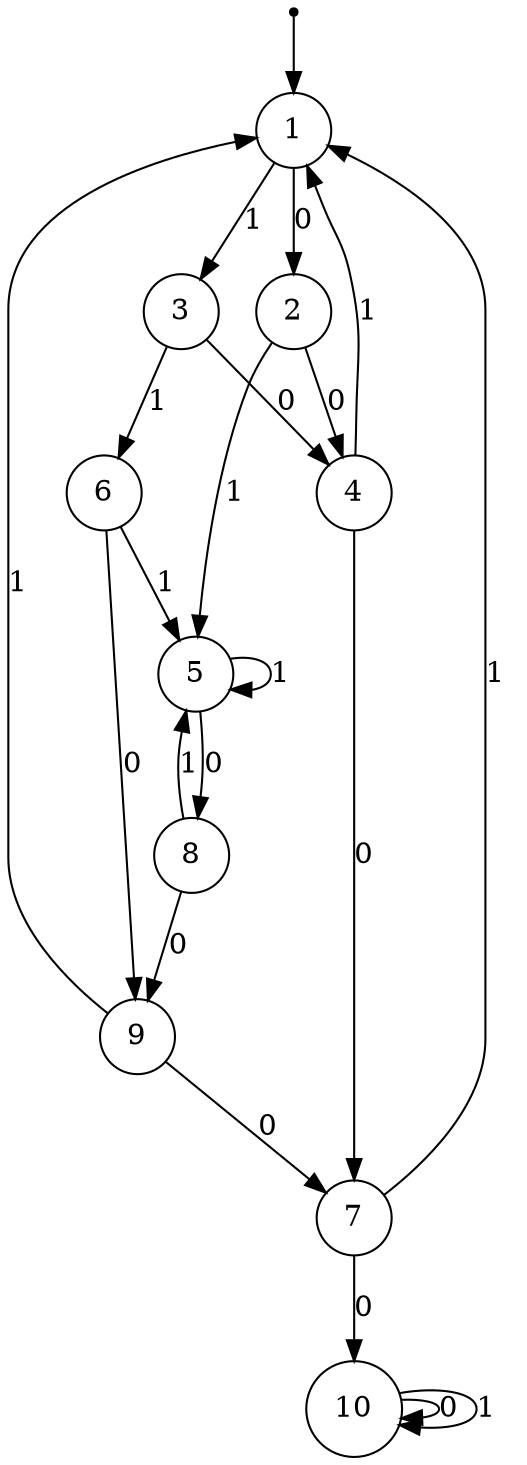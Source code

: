 digraph AFD {
	start [shape=point]
	start -> 1
	1 [shape=circle]
	1 -> 2 [label="0"]
	1 -> 3 [label="1"]
	2 [shape=circle]
	2 -> 4 [label="0"]
	2 -> 5 [label="1"]
	3 [shape=circle]
	3 -> 4 [label="0"]
	3 -> 6 [label="1"]
	4 [shape=circle]
	4 -> 7 [label="0"]
	4 -> 1 [label="1"]
	5 [shape=circle]
	5 -> 8 [label="0"]
	5 -> 5 [label="1"]
	6 [shape=circle]
	6 -> 9 [label="0"]
	6 -> 5 [label="1"]
	7 [shape=circle]
	7 -> 10 [label="0"]
	7 -> 1 [label="1"]
	8 [shape=circle]
	8 -> 9 [label="0"]
	8 -> 5 [label="1"]
	9 [shape=circle]
	9 -> 7 [label="0"]
	9 -> 1 [label="1"]
	10 [shape=circle]
	10 -> 10 [label="0"]
	10 -> 10 [label="1"]
}
